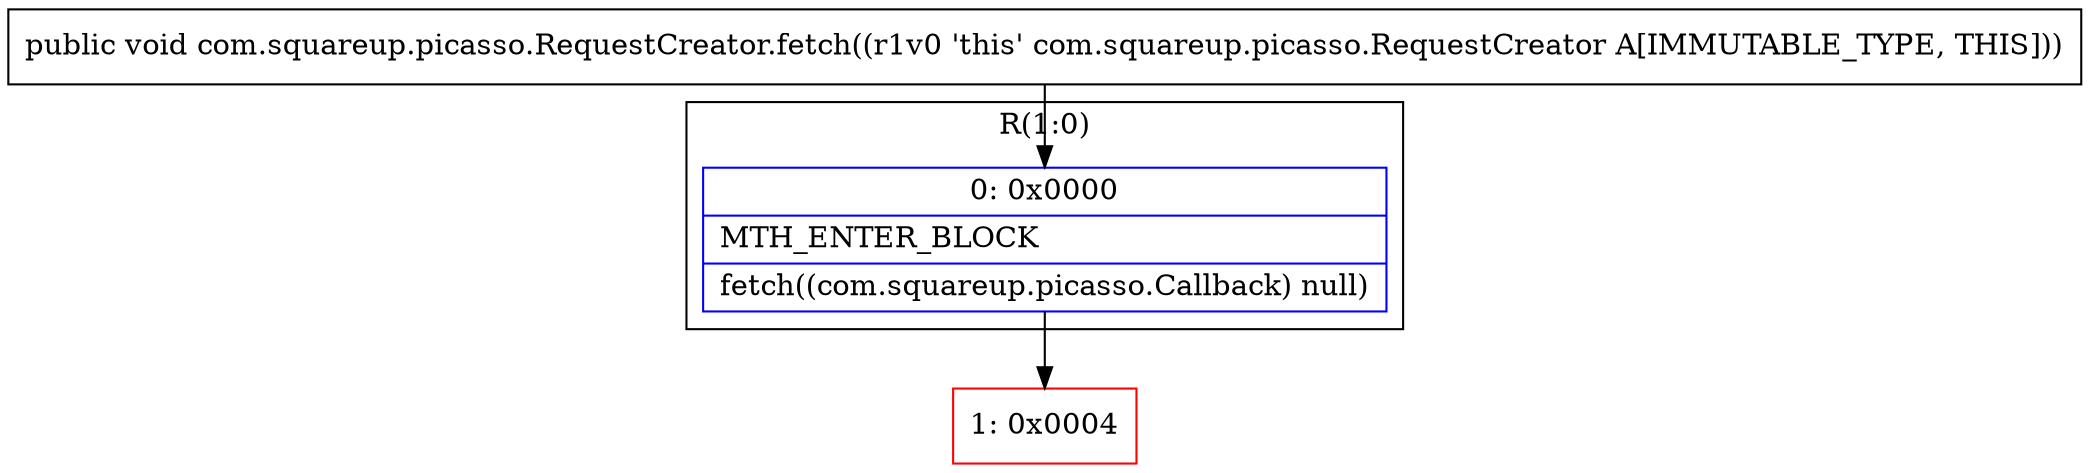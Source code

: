 digraph "CFG forcom.squareup.picasso.RequestCreator.fetch()V" {
subgraph cluster_Region_819855258 {
label = "R(1:0)";
node [shape=record,color=blue];
Node_0 [shape=record,label="{0\:\ 0x0000|MTH_ENTER_BLOCK\l|fetch((com.squareup.picasso.Callback) null)\l}"];
}
Node_1 [shape=record,color=red,label="{1\:\ 0x0004}"];
MethodNode[shape=record,label="{public void com.squareup.picasso.RequestCreator.fetch((r1v0 'this' com.squareup.picasso.RequestCreator A[IMMUTABLE_TYPE, THIS])) }"];
MethodNode -> Node_0;
Node_0 -> Node_1;
}

